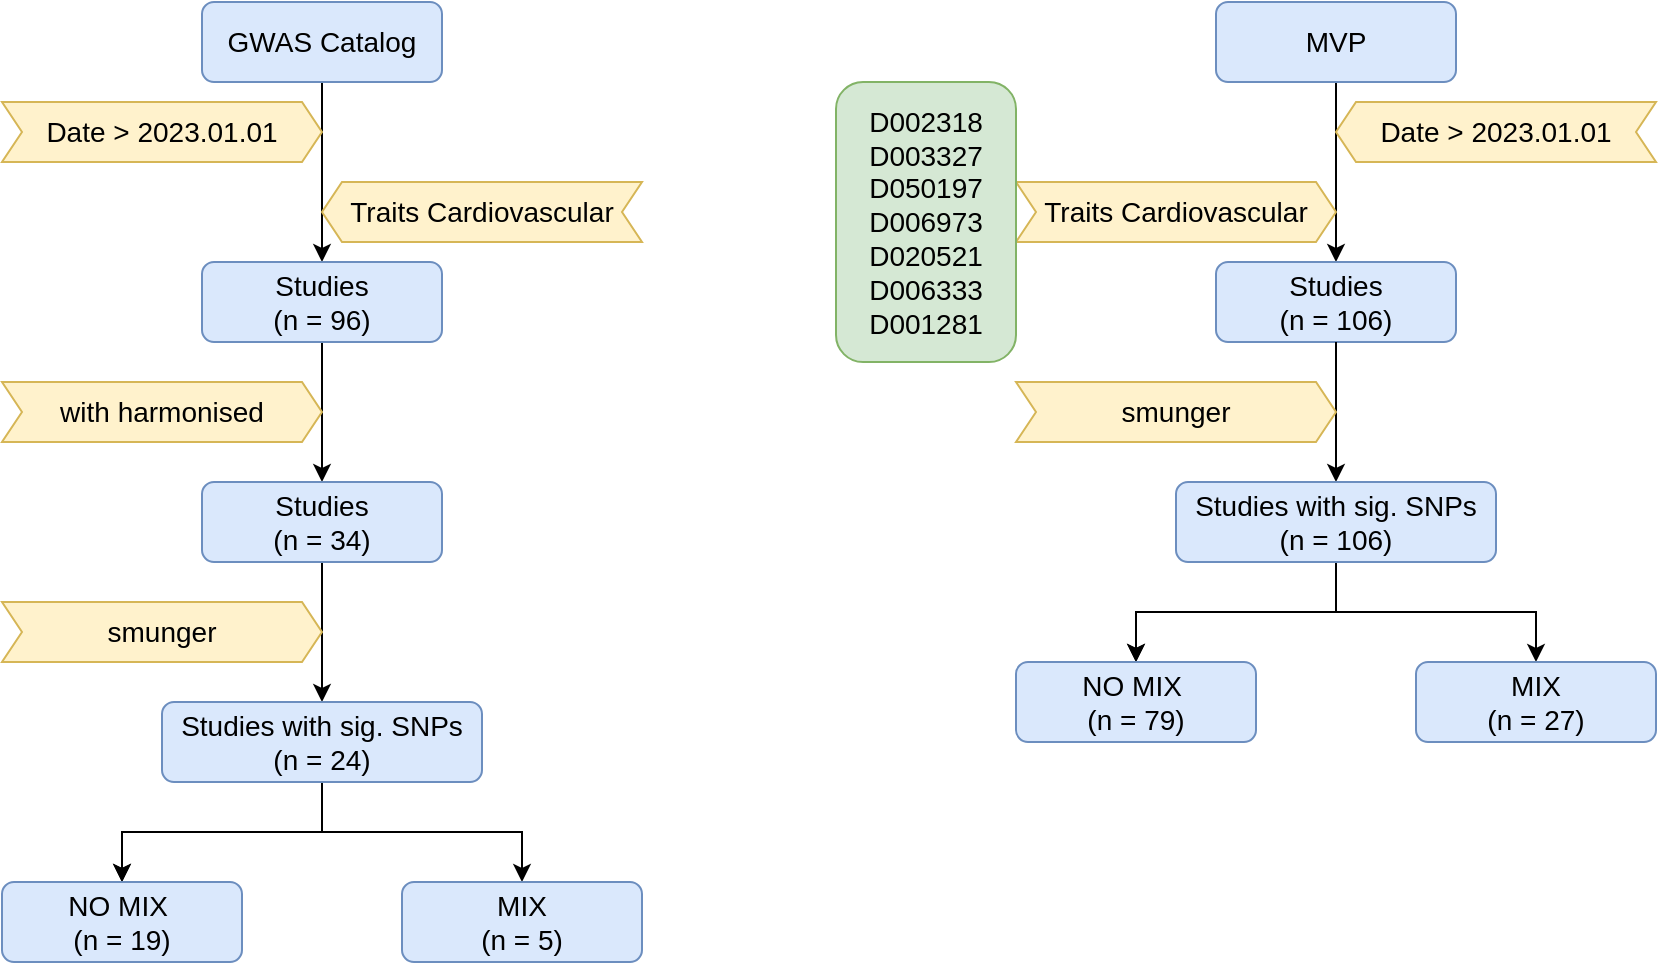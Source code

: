 <mxfile version="25.0.3">
  <diagram name="第 1 页" id="z27eN7BssrzgR_u3csI0">
    <mxGraphModel dx="1071" dy="548" grid="1" gridSize="10" guides="1" tooltips="1" connect="1" arrows="1" fold="1" page="1" pageScale="1" pageWidth="827" pageHeight="1169" math="0" shadow="0">
      <root>
        <mxCell id="0" />
        <mxCell id="1" parent="0" />
        <mxCell id="uBg9M2F5jSA1pbCPGJbL-1" value="" style="edgeStyle=orthogonalEdgeStyle;rounded=0;orthogonalLoop=1;jettySize=auto;html=1;fontSize=14;" edge="1" parent="1" source="uBg9M2F5jSA1pbCPGJbL-2" target="uBg9M2F5jSA1pbCPGJbL-5">
          <mxGeometry relative="1" as="geometry" />
        </mxCell>
        <mxCell id="uBg9M2F5jSA1pbCPGJbL-2" value="GWAS Catalog" style="rounded=1;whiteSpace=wrap;html=1;fontSize=14;fillColor=#dae8fc;strokeColor=#6c8ebf;" vertex="1" parent="1">
          <mxGeometry x="100" y="40" width="120" height="40" as="geometry" />
        </mxCell>
        <mxCell id="uBg9M2F5jSA1pbCPGJbL-3" value="Date &amp;gt; 2023.01.01" style="shape=step;perimeter=stepPerimeter;whiteSpace=wrap;html=1;fixedSize=1;size=10;fontSize=14;fillColor=#fff2cc;strokeColor=#d6b656;" vertex="1" parent="1">
          <mxGeometry y="90" width="160" height="30" as="geometry" />
        </mxCell>
        <mxCell id="uBg9M2F5jSA1pbCPGJbL-4" value="" style="edgeStyle=orthogonalEdgeStyle;rounded=0;orthogonalLoop=1;jettySize=auto;html=1;fontSize=14;" edge="1" parent="1" source="uBg9M2F5jSA1pbCPGJbL-5" target="uBg9M2F5jSA1pbCPGJbL-8">
          <mxGeometry relative="1" as="geometry" />
        </mxCell>
        <mxCell id="uBg9M2F5jSA1pbCPGJbL-5" value="Studies&lt;br&gt;(n = 96)" style="rounded=1;whiteSpace=wrap;html=1;fontSize=14;fillColor=#dae8fc;strokeColor=#6c8ebf;" vertex="1" parent="1">
          <mxGeometry x="100" y="170" width="120" height="40" as="geometry" />
        </mxCell>
        <mxCell id="uBg9M2F5jSA1pbCPGJbL-6" value="Traits&amp;nbsp;Cardiovascular" style="shape=step;perimeter=stepPerimeter;whiteSpace=wrap;html=1;fixedSize=1;size=10;fontSize=14;flipH=1;fillColor=#fff2cc;strokeColor=#d6b656;" vertex="1" parent="1">
          <mxGeometry x="160" y="130" width="160" height="30" as="geometry" />
        </mxCell>
        <mxCell id="uBg9M2F5jSA1pbCPGJbL-7" value="" style="edgeStyle=orthogonalEdgeStyle;rounded=0;orthogonalLoop=1;jettySize=auto;html=1;fontSize=14;" edge="1" parent="1" source="uBg9M2F5jSA1pbCPGJbL-8" target="uBg9M2F5jSA1pbCPGJbL-13">
          <mxGeometry relative="1" as="geometry" />
        </mxCell>
        <mxCell id="uBg9M2F5jSA1pbCPGJbL-8" value="Studies&lt;br&gt;(n = 34)" style="rounded=1;whiteSpace=wrap;html=1;fontSize=14;fillColor=#dae8fc;strokeColor=#6c8ebf;" vertex="1" parent="1">
          <mxGeometry x="100" y="280" width="120" height="40" as="geometry" />
        </mxCell>
        <mxCell id="uBg9M2F5jSA1pbCPGJbL-9" value="with harmonised" style="shape=step;perimeter=stepPerimeter;whiteSpace=wrap;html=1;fixedSize=1;size=10;fontSize=14;fillColor=#fff2cc;strokeColor=#d6b656;" vertex="1" parent="1">
          <mxGeometry y="230" width="160" height="30" as="geometry" />
        </mxCell>
        <mxCell id="uBg9M2F5jSA1pbCPGJbL-10" value="" style="edgeStyle=orthogonalEdgeStyle;rounded=0;orthogonalLoop=1;jettySize=auto;html=1;fontSize=14;" edge="1" parent="1" source="uBg9M2F5jSA1pbCPGJbL-13" target="uBg9M2F5jSA1pbCPGJbL-15">
          <mxGeometry relative="1" as="geometry" />
        </mxCell>
        <mxCell id="uBg9M2F5jSA1pbCPGJbL-11" value="" style="edgeStyle=orthogonalEdgeStyle;rounded=0;orthogonalLoop=1;jettySize=auto;html=1;fontSize=14;" edge="1" parent="1" source="uBg9M2F5jSA1pbCPGJbL-13" target="uBg9M2F5jSA1pbCPGJbL-15">
          <mxGeometry relative="1" as="geometry" />
        </mxCell>
        <mxCell id="uBg9M2F5jSA1pbCPGJbL-12" style="edgeStyle=orthogonalEdgeStyle;rounded=0;orthogonalLoop=1;jettySize=auto;html=1;entryX=0.5;entryY=0;entryDx=0;entryDy=0;fontSize=14;" edge="1" parent="1" source="uBg9M2F5jSA1pbCPGJbL-13" target="uBg9M2F5jSA1pbCPGJbL-16">
          <mxGeometry relative="1" as="geometry" />
        </mxCell>
        <mxCell id="uBg9M2F5jSA1pbCPGJbL-13" value="Studies with sig. SNPs&lt;br&gt;(n = 24)" style="rounded=1;whiteSpace=wrap;html=1;fontSize=14;fillColor=#dae8fc;strokeColor=#6c8ebf;" vertex="1" parent="1">
          <mxGeometry x="80" y="390" width="160" height="40" as="geometry" />
        </mxCell>
        <mxCell id="uBg9M2F5jSA1pbCPGJbL-14" value="smunger" style="shape=step;perimeter=stepPerimeter;whiteSpace=wrap;html=1;fixedSize=1;size=10;fontSize=14;fillColor=#fff2cc;strokeColor=#d6b656;" vertex="1" parent="1">
          <mxGeometry y="340" width="160" height="30" as="geometry" />
        </mxCell>
        <mxCell id="uBg9M2F5jSA1pbCPGJbL-15" value="NO MIX&amp;nbsp;&lt;br&gt;(n = 19)" style="rounded=1;whiteSpace=wrap;html=1;fontSize=14;fillColor=#dae8fc;strokeColor=#6c8ebf;" vertex="1" parent="1">
          <mxGeometry y="480" width="120" height="40" as="geometry" />
        </mxCell>
        <mxCell id="uBg9M2F5jSA1pbCPGJbL-16" value="MIX&lt;br&gt;(n = 5)" style="rounded=1;whiteSpace=wrap;html=1;fontSize=14;fillColor=#dae8fc;strokeColor=#6c8ebf;" vertex="1" parent="1">
          <mxGeometry x="200" y="480" width="120" height="40" as="geometry" />
        </mxCell>
        <mxCell id="uBg9M2F5jSA1pbCPGJbL-17" value="" style="edgeStyle=orthogonalEdgeStyle;rounded=0;orthogonalLoop=1;jettySize=auto;html=1;fontSize=14;" edge="1" parent="1" source="uBg9M2F5jSA1pbCPGJbL-18" target="uBg9M2F5jSA1pbCPGJbL-21">
          <mxGeometry relative="1" as="geometry" />
        </mxCell>
        <mxCell id="uBg9M2F5jSA1pbCPGJbL-18" value="MVP" style="rounded=1;whiteSpace=wrap;html=1;fontSize=14;fillColor=#dae8fc;strokeColor=#6c8ebf;" vertex="1" parent="1">
          <mxGeometry x="607" y="40" width="120" height="40" as="geometry" />
        </mxCell>
        <mxCell id="uBg9M2F5jSA1pbCPGJbL-19" value="Date &amp;gt; 2023.01.01" style="shape=step;perimeter=stepPerimeter;whiteSpace=wrap;html=1;fixedSize=1;size=10;fontSize=14;fillColor=#fff2cc;strokeColor=#d6b656;flipH=1;" vertex="1" parent="1">
          <mxGeometry x="667" y="90" width="160" height="30" as="geometry" />
        </mxCell>
        <mxCell id="uBg9M2F5jSA1pbCPGJbL-21" value="Studies&lt;br&gt;(n = 106)" style="rounded=1;whiteSpace=wrap;html=1;fontSize=14;fillColor=#dae8fc;strokeColor=#6c8ebf;" vertex="1" parent="1">
          <mxGeometry x="607" y="170" width="120" height="40" as="geometry" />
        </mxCell>
        <mxCell id="uBg9M2F5jSA1pbCPGJbL-22" value="Traits&amp;nbsp;Cardiovascular" style="shape=step;perimeter=stepPerimeter;whiteSpace=wrap;html=1;fixedSize=1;size=10;fontSize=14;flipH=0;fillColor=#fff2cc;strokeColor=#d6b656;" vertex="1" parent="1">
          <mxGeometry x="507" y="130" width="160" height="30" as="geometry" />
        </mxCell>
        <mxCell id="uBg9M2F5jSA1pbCPGJbL-23" value="" style="edgeStyle=orthogonalEdgeStyle;rounded=0;orthogonalLoop=1;jettySize=auto;html=1;fontSize=14;exitX=0.5;exitY=1;exitDx=0;exitDy=0;" edge="1" parent="1" source="uBg9M2F5jSA1pbCPGJbL-21" target="uBg9M2F5jSA1pbCPGJbL-29">
          <mxGeometry relative="1" as="geometry">
            <mxPoint x="667" y="320" as="sourcePoint" />
          </mxGeometry>
        </mxCell>
        <mxCell id="uBg9M2F5jSA1pbCPGJbL-26" value="" style="edgeStyle=orthogonalEdgeStyle;rounded=0;orthogonalLoop=1;jettySize=auto;html=1;fontSize=14;" edge="1" parent="1" source="uBg9M2F5jSA1pbCPGJbL-29" target="uBg9M2F5jSA1pbCPGJbL-31">
          <mxGeometry relative="1" as="geometry" />
        </mxCell>
        <mxCell id="uBg9M2F5jSA1pbCPGJbL-27" value="" style="edgeStyle=orthogonalEdgeStyle;rounded=0;orthogonalLoop=1;jettySize=auto;html=1;fontSize=14;" edge="1" parent="1" source="uBg9M2F5jSA1pbCPGJbL-29" target="uBg9M2F5jSA1pbCPGJbL-31">
          <mxGeometry relative="1" as="geometry" />
        </mxCell>
        <mxCell id="uBg9M2F5jSA1pbCPGJbL-28" style="edgeStyle=orthogonalEdgeStyle;rounded=0;orthogonalLoop=1;jettySize=auto;html=1;entryX=0.5;entryY=0;entryDx=0;entryDy=0;fontSize=14;" edge="1" parent="1" source="uBg9M2F5jSA1pbCPGJbL-29" target="uBg9M2F5jSA1pbCPGJbL-32">
          <mxGeometry relative="1" as="geometry" />
        </mxCell>
        <mxCell id="uBg9M2F5jSA1pbCPGJbL-29" value="Studies with sig. SNPs&lt;br&gt;(n = 106)" style="rounded=1;whiteSpace=wrap;html=1;fontSize=14;fillColor=#dae8fc;strokeColor=#6c8ebf;" vertex="1" parent="1">
          <mxGeometry x="587" y="280" width="160" height="40" as="geometry" />
        </mxCell>
        <mxCell id="uBg9M2F5jSA1pbCPGJbL-30" value="smunger" style="shape=step;perimeter=stepPerimeter;whiteSpace=wrap;html=1;fixedSize=1;size=10;fontSize=14;fillColor=#fff2cc;strokeColor=#d6b656;" vertex="1" parent="1">
          <mxGeometry x="507" y="230" width="160" height="30" as="geometry" />
        </mxCell>
        <mxCell id="uBg9M2F5jSA1pbCPGJbL-31" value="NO MIX&amp;nbsp;&lt;br&gt;(n = 79)" style="rounded=1;whiteSpace=wrap;html=1;fontSize=14;fillColor=#dae8fc;strokeColor=#6c8ebf;" vertex="1" parent="1">
          <mxGeometry x="507" y="370" width="120" height="40" as="geometry" />
        </mxCell>
        <mxCell id="uBg9M2F5jSA1pbCPGJbL-32" value="MIX&lt;br&gt;(n = 27)" style="rounded=1;whiteSpace=wrap;html=1;fontSize=14;fillColor=#dae8fc;strokeColor=#6c8ebf;" vertex="1" parent="1">
          <mxGeometry x="707" y="370" width="120" height="40" as="geometry" />
        </mxCell>
        <mxCell id="uBg9M2F5jSA1pbCPGJbL-33" value="&lt;span style=&quot;font-size: 14px; background-color: initial;&quot;&gt;D002318&lt;/span&gt;&lt;br&gt;&lt;span style=&quot;font-size: 14px; background-color: initial;&quot;&gt;D003327&lt;/span&gt;&lt;br&gt;&lt;span style=&quot;font-size: 14px; background-color: initial;&quot;&gt;D050197&lt;/span&gt;&lt;br&gt;&lt;span style=&quot;font-size: 14px; background-color: initial;&quot;&gt;D006973&lt;/span&gt;&lt;br&gt;&lt;span style=&quot;font-size: 14px; background-color: initial;&quot;&gt;D020521&lt;/span&gt;&lt;br&gt;&lt;span style=&quot;font-size: 14px; background-color: initial;&quot;&gt;D006333&lt;/span&gt;&lt;br&gt;&lt;span style=&quot;font-size: 14px; background-color: initial;&quot;&gt;D001281&lt;/span&gt;" style="rounded=1;whiteSpace=wrap;html=1;fillColor=#d5e8d4;strokeColor=#82b366;" vertex="1" parent="1">
          <mxGeometry x="417" y="80" width="90" height="140" as="geometry" />
        </mxCell>
      </root>
    </mxGraphModel>
  </diagram>
</mxfile>
